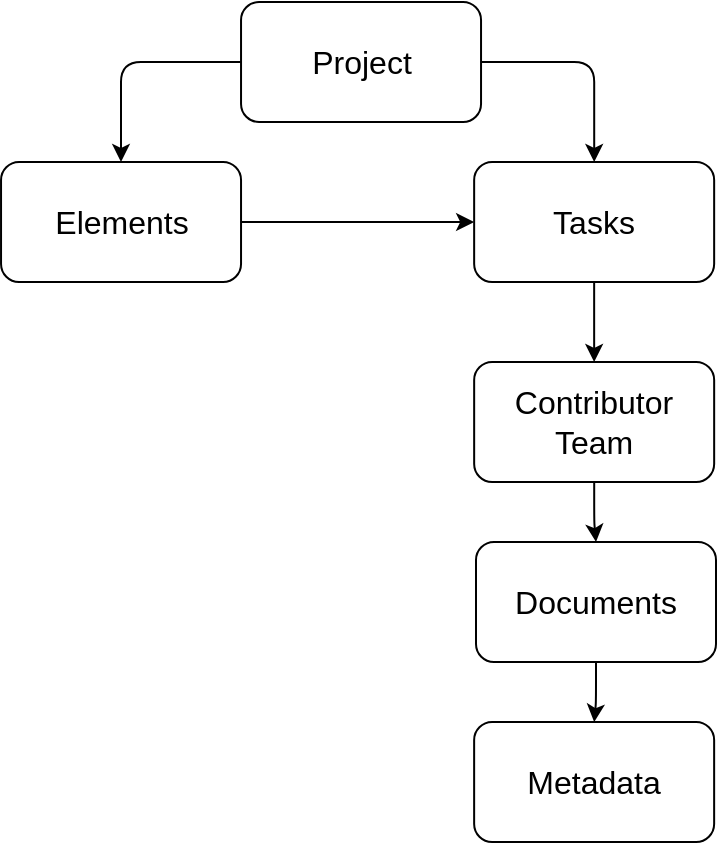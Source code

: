 <mxfile version="22.0.3" type="device">
  <diagram name="Page-1" id="ZZwDyecAyUps3TzR19Uk">
    <mxGraphModel dx="866" dy="642" grid="1" gridSize="10" guides="1" tooltips="1" connect="1" arrows="1" fold="1" page="1" pageScale="1" pageWidth="850" pageHeight="1100" math="0" shadow="0">
      <root>
        <mxCell id="0" />
        <mxCell id="1" parent="0" />
        <mxCell id="DT12vhkcBkWiXb2r7O9N-18" style="edgeStyle=orthogonalEdgeStyle;rounded=1;orthogonalLoop=1;jettySize=auto;html=1;exitX=0;exitY=0.5;exitDx=0;exitDy=0;" parent="1" source="DT12vhkcBkWiXb2r7O9N-2" target="DT12vhkcBkWiXb2r7O9N-3" edge="1">
          <mxGeometry relative="1" as="geometry" />
        </mxCell>
        <mxCell id="DT12vhkcBkWiXb2r7O9N-20" style="edgeStyle=orthogonalEdgeStyle;rounded=1;orthogonalLoop=1;jettySize=auto;html=1;exitX=1;exitY=0.5;exitDx=0;exitDy=0;" parent="1" source="DT12vhkcBkWiXb2r7O9N-2" target="DT12vhkcBkWiXb2r7O9N-5" edge="1">
          <mxGeometry relative="1" as="geometry" />
        </mxCell>
        <mxCell id="DT12vhkcBkWiXb2r7O9N-2" value="&lt;font style=&quot;font-size: 16px;&quot;&gt;Project&lt;/font&gt;" style="rounded=1;whiteSpace=wrap;html=1;" parent="1" vertex="1">
          <mxGeometry x="342.52" width="120" height="60" as="geometry" />
        </mxCell>
        <mxCell id="DT12vhkcBkWiXb2r7O9N-19" style="edgeStyle=orthogonalEdgeStyle;rounded=1;orthogonalLoop=1;jettySize=auto;html=1;exitX=1;exitY=0.5;exitDx=0;exitDy=0;entryX=0;entryY=0.5;entryDx=0;entryDy=0;" parent="1" source="DT12vhkcBkWiXb2r7O9N-3" target="DT12vhkcBkWiXb2r7O9N-5" edge="1">
          <mxGeometry relative="1" as="geometry" />
        </mxCell>
        <mxCell id="DT12vhkcBkWiXb2r7O9N-3" value="&lt;font style=&quot;font-size: 16px;&quot;&gt;Elements&lt;/font&gt;" style="rounded=1;whiteSpace=wrap;html=1;" parent="1" vertex="1">
          <mxGeometry x="222.52" y="80" width="120" height="60" as="geometry" />
        </mxCell>
        <mxCell id="DT12vhkcBkWiXb2r7O9N-21" value="" style="edgeStyle=orthogonalEdgeStyle;rounded=1;orthogonalLoop=1;jettySize=auto;html=1;" parent="1" source="DT12vhkcBkWiXb2r7O9N-5" target="DT12vhkcBkWiXb2r7O9N-12" edge="1">
          <mxGeometry relative="1" as="geometry" />
        </mxCell>
        <mxCell id="DT12vhkcBkWiXb2r7O9N-5" value="&lt;font style=&quot;font-size: 16px;&quot;&gt;Tasks&lt;/font&gt;" style="rounded=1;whiteSpace=wrap;html=1;" parent="1" vertex="1">
          <mxGeometry x="459.075" y="80" width="120" height="60" as="geometry" />
        </mxCell>
        <mxCell id="DT12vhkcBkWiXb2r7O9N-22" value="" style="edgeStyle=orthogonalEdgeStyle;rounded=1;orthogonalLoop=1;jettySize=auto;html=1;" parent="1" source="DT12vhkcBkWiXb2r7O9N-12" target="DT12vhkcBkWiXb2r7O9N-14" edge="1">
          <mxGeometry relative="1" as="geometry" />
        </mxCell>
        <mxCell id="DT12vhkcBkWiXb2r7O9N-12" value="&lt;font style=&quot;font-size: 16px;&quot;&gt;Contributor&lt;br&gt;Team&lt;br&gt;&lt;/font&gt;" style="rounded=1;whiteSpace=wrap;html=1;" parent="1" vertex="1">
          <mxGeometry x="459.079" y="180" width="120" height="60" as="geometry" />
        </mxCell>
        <mxCell id="DT12vhkcBkWiXb2r7O9N-23" value="" style="edgeStyle=orthogonalEdgeStyle;rounded=1;orthogonalLoop=1;jettySize=auto;html=1;" parent="1" source="DT12vhkcBkWiXb2r7O9N-14" target="DT12vhkcBkWiXb2r7O9N-16" edge="1">
          <mxGeometry relative="1" as="geometry" />
        </mxCell>
        <mxCell id="DT12vhkcBkWiXb2r7O9N-14" value="&lt;font style=&quot;font-size: 16px;&quot;&gt;Documents&lt;br&gt;&lt;/font&gt;" style="rounded=1;whiteSpace=wrap;html=1;" parent="1" vertex="1">
          <mxGeometry x="460.001" y="270" width="120" height="60" as="geometry" />
        </mxCell>
        <mxCell id="DT12vhkcBkWiXb2r7O9N-16" value="&lt;font style=&quot;font-size: 16px;&quot;&gt;Metadata&lt;br&gt;&lt;/font&gt;" style="rounded=1;whiteSpace=wrap;html=1;" parent="1" vertex="1">
          <mxGeometry x="459.071" y="360" width="120" height="60" as="geometry" />
        </mxCell>
      </root>
    </mxGraphModel>
  </diagram>
</mxfile>
